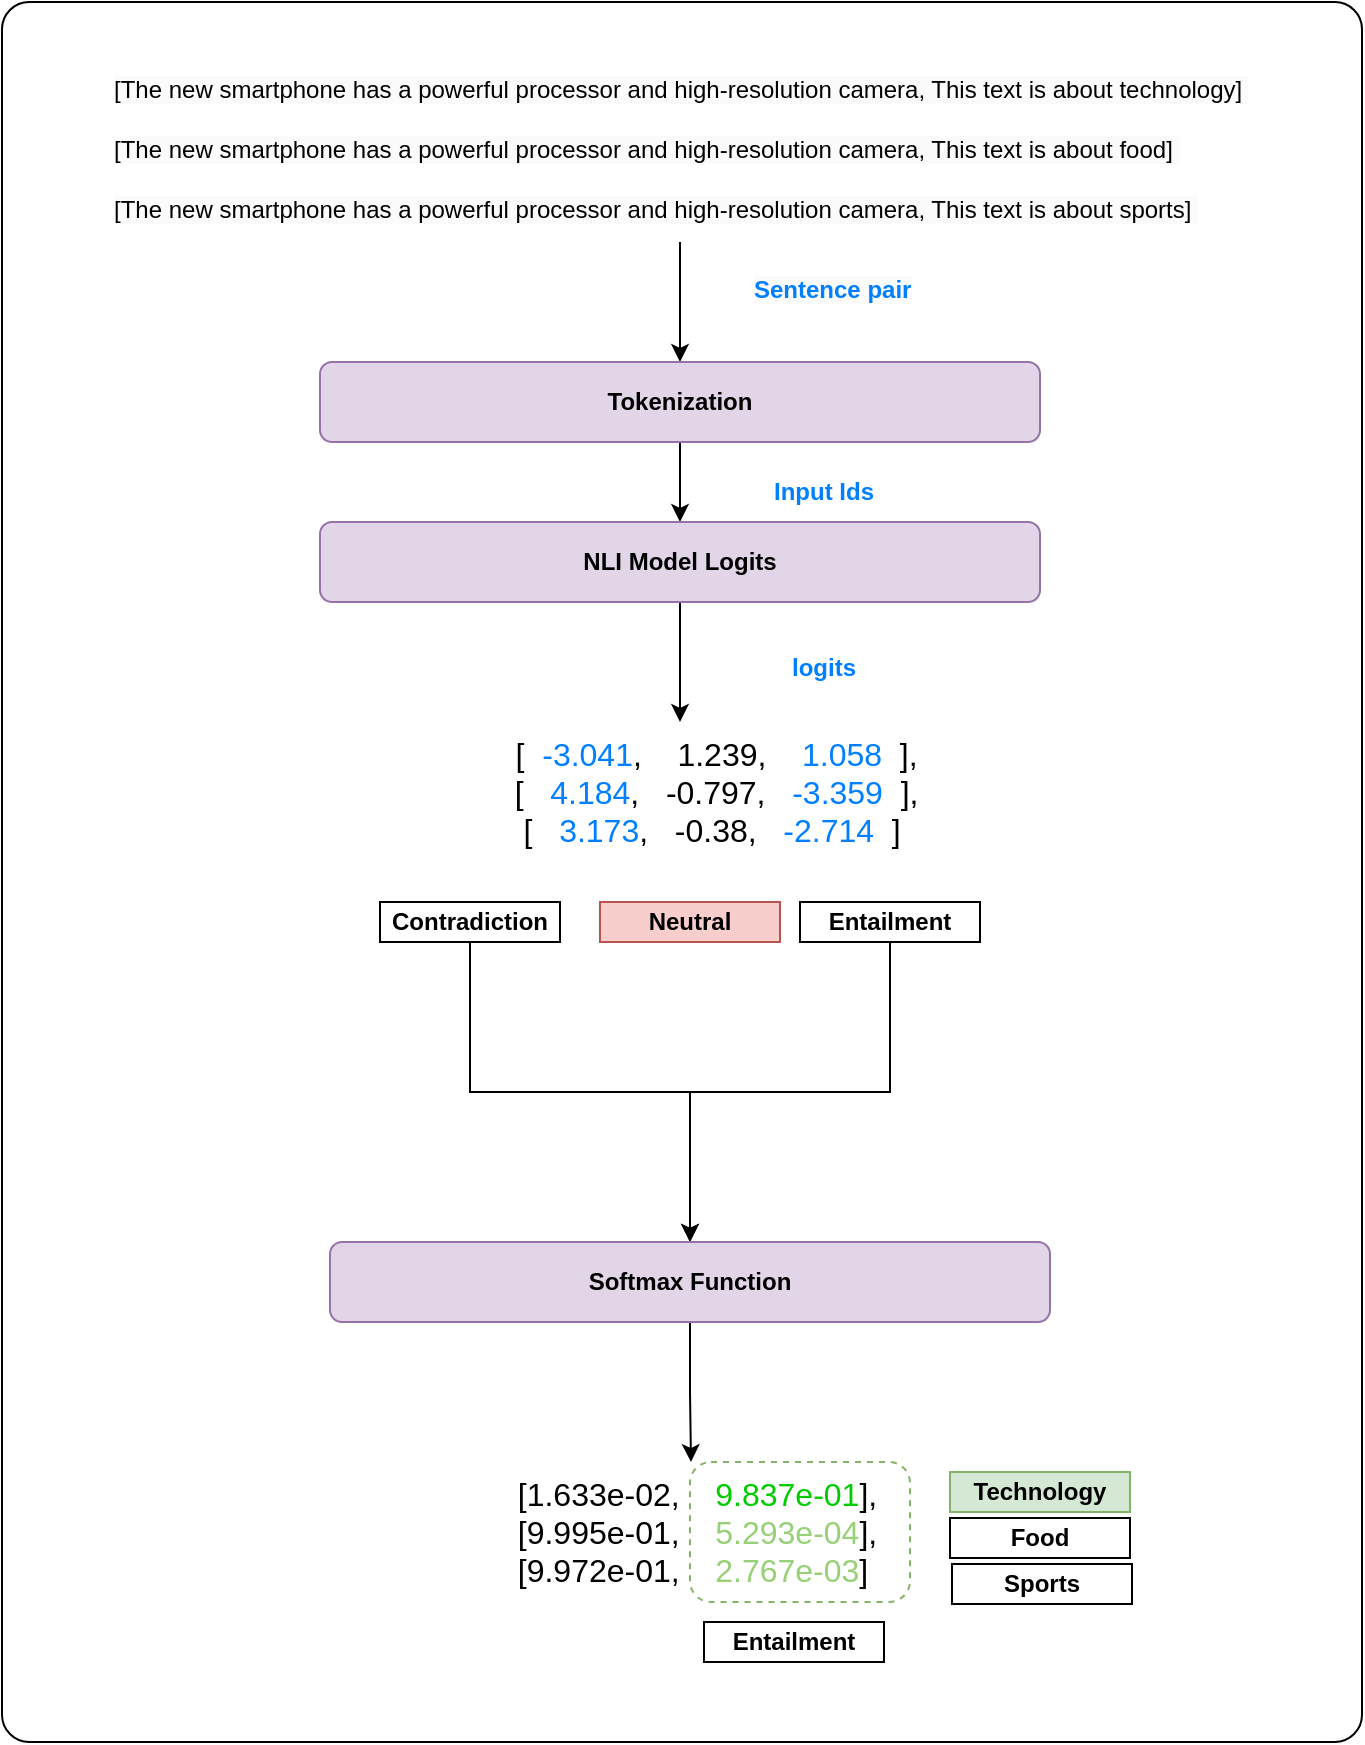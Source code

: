 <mxfile version="24.7.16">
  <diagram name="Page-1" id="Z2tAvbOyLYjq5EB2KuB7">
    <mxGraphModel dx="794" dy="-299" grid="1" gridSize="10" guides="1" tooltips="1" connect="1" arrows="1" fold="1" page="1" pageScale="1" pageWidth="850" pageHeight="1100" math="0" shadow="0">
      <root>
        <mxCell id="0" />
        <mxCell id="1" parent="0" />
        <mxCell id="s7qDoOKbEl8hpaC53gJr-1" value="" style="group" vertex="1" connectable="0" parent="1">
          <mxGeometry x="106" y="1850" width="680" height="870" as="geometry" />
        </mxCell>
        <mxCell id="s7qDoOKbEl8hpaC53gJr-2" value="" style="rounded=1;whiteSpace=wrap;html=1;arcSize=2;" vertex="1" parent="s7qDoOKbEl8hpaC53gJr-1">
          <mxGeometry width="680" height="870" as="geometry" />
        </mxCell>
        <mxCell id="s7qDoOKbEl8hpaC53gJr-3" value="&lt;span style=&quot;color: rgb(0, 0, 0); font-family: Helvetica; font-size: 12px; font-style: normal; font-variant-ligatures: normal; font-variant-caps: normal; font-weight: 400; letter-spacing: normal; orphans: 2; text-align: center; text-indent: 0px; text-transform: none; widows: 2; word-spacing: 0px; -webkit-text-stroke-width: 0px; white-space: normal; background-color: rgb(251, 251, 251); text-decoration-thickness: initial; text-decoration-style: initial; text-decoration-color: initial; display: inline !important; float: none;&quot;&gt;[The new smartphone has a powerful processor and high-resolution camera, This text is about technology]&amp;nbsp;&lt;/span&gt;" style="text;whiteSpace=wrap;html=1;" vertex="1" parent="s7qDoOKbEl8hpaC53gJr-1">
          <mxGeometry x="54" y="30" width="570" height="30" as="geometry" />
        </mxCell>
        <mxCell id="s7qDoOKbEl8hpaC53gJr-4" value="&lt;span style=&quot;color: rgb(0, 0, 0); font-family: Helvetica; font-size: 12px; font-style: normal; font-variant-ligatures: normal; font-variant-caps: normal; font-weight: 400; letter-spacing: normal; orphans: 2; text-align: center; text-indent: 0px; text-transform: none; widows: 2; word-spacing: 0px; -webkit-text-stroke-width: 0px; white-space: normal; background-color: rgb(251, 251, 251); text-decoration-thickness: initial; text-decoration-style: initial; text-decoration-color: initial; display: inline !important; float: none;&quot;&gt;[The new smartphone has a powerful processor and high-resolution camera, This text is about food]&amp;nbsp;&lt;/span&gt;" style="text;whiteSpace=wrap;html=1;" vertex="1" parent="s7qDoOKbEl8hpaC53gJr-1">
          <mxGeometry x="54" y="60" width="570" height="30" as="geometry" />
        </mxCell>
        <mxCell id="s7qDoOKbEl8hpaC53gJr-5" style="edgeStyle=orthogonalEdgeStyle;rounded=0;orthogonalLoop=1;jettySize=auto;html=1;entryX=0.5;entryY=0;entryDx=0;entryDy=0;" edge="1" parent="s7qDoOKbEl8hpaC53gJr-1" source="s7qDoOKbEl8hpaC53gJr-6" target="s7qDoOKbEl8hpaC53gJr-8">
          <mxGeometry relative="1" as="geometry" />
        </mxCell>
        <mxCell id="s7qDoOKbEl8hpaC53gJr-6" value="&lt;span style=&quot;color: rgb(0, 0, 0); font-family: Helvetica; font-size: 12px; font-style: normal; font-variant-ligatures: normal; font-variant-caps: normal; font-weight: 400; letter-spacing: normal; orphans: 2; text-align: center; text-indent: 0px; text-transform: none; widows: 2; word-spacing: 0px; -webkit-text-stroke-width: 0px; white-space: normal; background-color: rgb(251, 251, 251); text-decoration-thickness: initial; text-decoration-style: initial; text-decoration-color: initial; display: inline !important; float: none;&quot;&gt;[The new smartphone has a powerful processor and high-resolution camera, This text is about sports]&amp;nbsp;&lt;/span&gt;" style="text;whiteSpace=wrap;html=1;" vertex="1" parent="s7qDoOKbEl8hpaC53gJr-1">
          <mxGeometry x="54" y="90" width="570" height="30" as="geometry" />
        </mxCell>
        <mxCell id="s7qDoOKbEl8hpaC53gJr-7" style="edgeStyle=orthogonalEdgeStyle;rounded=0;orthogonalLoop=1;jettySize=auto;html=1;" edge="1" parent="s7qDoOKbEl8hpaC53gJr-1" source="s7qDoOKbEl8hpaC53gJr-8" target="s7qDoOKbEl8hpaC53gJr-11">
          <mxGeometry relative="1" as="geometry" />
        </mxCell>
        <mxCell id="s7qDoOKbEl8hpaC53gJr-8" value="&lt;b&gt;Tokenization&lt;/b&gt;" style="rounded=1;whiteSpace=wrap;html=1;fillColor=#e1d5e7;strokeColor=#9673a6;" vertex="1" parent="s7qDoOKbEl8hpaC53gJr-1">
          <mxGeometry x="159" y="180" width="360" height="40" as="geometry" />
        </mxCell>
        <mxCell id="s7qDoOKbEl8hpaC53gJr-9" value="&lt;b style=&quot;forced-color-adjust: none; color: rgb(0, 0, 0); font-family: Helvetica; font-size: 12px; font-style: normal; font-variant-ligatures: normal; font-variant-caps: normal; letter-spacing: normal; orphans: 2; text-align: center; text-indent: 0px; text-transform: none; widows: 2; word-spacing: 0px; -webkit-text-stroke-width: 0px; white-space: normal; background-color: rgb(251, 251, 251); text-decoration-thickness: initial; text-decoration-style: initial; text-decoration-color: initial;&quot;&gt;&lt;font color=&quot;#007fff&quot; style=&quot;forced-color-adjust: none;&quot;&gt;Sentence pair&lt;/font&gt;&lt;/b&gt;" style="text;whiteSpace=wrap;html=1;" vertex="1" parent="s7qDoOKbEl8hpaC53gJr-1">
          <mxGeometry x="374" y="130" width="110" height="40" as="geometry" />
        </mxCell>
        <mxCell id="s7qDoOKbEl8hpaC53gJr-10" style="edgeStyle=orthogonalEdgeStyle;rounded=0;orthogonalLoop=1;jettySize=auto;html=1;" edge="1" parent="s7qDoOKbEl8hpaC53gJr-1" source="s7qDoOKbEl8hpaC53gJr-11" target="s7qDoOKbEl8hpaC53gJr-13">
          <mxGeometry relative="1" as="geometry" />
        </mxCell>
        <mxCell id="s7qDoOKbEl8hpaC53gJr-11" value="&lt;b&gt;NLI Model Logits&lt;/b&gt;" style="rounded=1;whiteSpace=wrap;html=1;fillColor=#e1d5e7;strokeColor=#9673a6;" vertex="1" parent="s7qDoOKbEl8hpaC53gJr-1">
          <mxGeometry x="159" y="260" width="360" height="40" as="geometry" />
        </mxCell>
        <mxCell id="s7qDoOKbEl8hpaC53gJr-12" value="&lt;b&gt;&lt;font color=&quot;#007fff&quot;&gt;Input Ids&lt;/font&gt;&lt;/b&gt;" style="text;html=1;align=center;verticalAlign=middle;whiteSpace=wrap;rounded=0;" vertex="1" parent="s7qDoOKbEl8hpaC53gJr-1">
          <mxGeometry x="381" y="230" width="60" height="30" as="geometry" />
        </mxCell>
        <mxCell id="s7qDoOKbEl8hpaC53gJr-13" value="&lt;div style=&quot;font-size: 16px;&quot;&gt;&lt;font style=&quot;font-size: 16px;&quot;&gt;&amp;nbsp; &amp;nbsp; &amp;nbsp; &amp;nbsp; [&amp;nbsp; &lt;font color=&quot;#007fff&quot;&gt;-3.041&lt;/font&gt;,&amp;nbsp; &amp;nbsp; 1.239,&amp;nbsp; &amp;nbsp;&amp;nbsp;&lt;font color=&quot;#007fff&quot;&gt;1.058&lt;/font&gt;&lt;font color=&quot;#00cc00&quot;&gt;&amp;nbsp;&amp;nbsp;&lt;/font&gt;],&lt;/font&gt;&lt;/div&gt;&lt;div style=&quot;font-size: 16px;&quot;&gt;&lt;font style=&quot;font-size: 16px;&quot;&gt;&amp;nbsp; &amp;nbsp; &amp;nbsp; &amp;nbsp; [&amp;nbsp; &amp;nbsp;&lt;font color=&quot;#007fff&quot;&gt;4.184&lt;/font&gt;,&amp;nbsp; &amp;nbsp;-0.797,&amp;nbsp; &lt;font color=&quot;#007fff&quot;&gt;&amp;nbsp;-3.359&amp;nbsp;&lt;/font&gt;&lt;font color=&quot;#00cc00&quot;&gt;&amp;nbsp;&lt;/font&gt;],&lt;/font&gt;&lt;/div&gt;&lt;div style=&quot;font-size: 16px;&quot;&gt;&lt;font style=&quot;font-size: 16px;&quot;&gt;&amp;nbsp; &amp;nbsp; &amp;nbsp; &amp;nbsp;[&amp;nbsp; &amp;nbsp;&lt;font color=&quot;#007fff&quot;&gt;3.173&lt;/font&gt;,&amp;nbsp; &amp;nbsp;-0.38,&amp;nbsp; &amp;nbsp;&lt;font color=&quot;#007fff&quot;&gt;-2.714&amp;nbsp;&lt;/font&gt;&lt;font color=&quot;#00cc00&quot;&gt;&amp;nbsp;&lt;/font&gt;]&lt;/font&gt;&lt;/div&gt;" style="text;html=1;align=center;verticalAlign=middle;resizable=0;points=[];autosize=1;strokeColor=none;fillColor=none;" vertex="1" parent="s7qDoOKbEl8hpaC53gJr-1">
          <mxGeometry x="194" y="360" width="290" height="70" as="geometry" />
        </mxCell>
        <mxCell id="s7qDoOKbEl8hpaC53gJr-14" style="edgeStyle=orthogonalEdgeStyle;rounded=0;orthogonalLoop=1;jettySize=auto;html=1;" edge="1" parent="s7qDoOKbEl8hpaC53gJr-1" source="s7qDoOKbEl8hpaC53gJr-15" target="s7qDoOKbEl8hpaC53gJr-21">
          <mxGeometry relative="1" as="geometry" />
        </mxCell>
        <mxCell id="s7qDoOKbEl8hpaC53gJr-15" value="&lt;b&gt;Contradiction&lt;/b&gt;" style="rounded=0;whiteSpace=wrap;html=1;" vertex="1" parent="s7qDoOKbEl8hpaC53gJr-1">
          <mxGeometry x="189" y="450" width="90" height="20" as="geometry" />
        </mxCell>
        <mxCell id="s7qDoOKbEl8hpaC53gJr-16" style="edgeStyle=orthogonalEdgeStyle;rounded=0;orthogonalLoop=1;jettySize=auto;html=1;" edge="1" parent="s7qDoOKbEl8hpaC53gJr-1" source="s7qDoOKbEl8hpaC53gJr-17" target="s7qDoOKbEl8hpaC53gJr-21">
          <mxGeometry relative="1" as="geometry" />
        </mxCell>
        <mxCell id="s7qDoOKbEl8hpaC53gJr-17" value="&lt;b&gt;Entailment&lt;/b&gt;" style="rounded=0;whiteSpace=wrap;html=1;" vertex="1" parent="s7qDoOKbEl8hpaC53gJr-1">
          <mxGeometry x="399" y="450" width="90" height="20" as="geometry" />
        </mxCell>
        <mxCell id="s7qDoOKbEl8hpaC53gJr-18" value="&lt;b&gt;Neutral&lt;/b&gt;" style="rounded=0;whiteSpace=wrap;html=1;fillColor=#f8cecc;strokeColor=#b85450;" vertex="1" parent="s7qDoOKbEl8hpaC53gJr-1">
          <mxGeometry x="299" y="450" width="90" height="20" as="geometry" />
        </mxCell>
        <mxCell id="s7qDoOKbEl8hpaC53gJr-19" value="&lt;b&gt;&lt;font color=&quot;#007fff&quot;&gt;logits&lt;/font&gt;&lt;/b&gt;" style="text;html=1;align=center;verticalAlign=middle;whiteSpace=wrap;rounded=0;" vertex="1" parent="s7qDoOKbEl8hpaC53gJr-1">
          <mxGeometry x="381" y="318" width="60" height="30" as="geometry" />
        </mxCell>
        <mxCell id="s7qDoOKbEl8hpaC53gJr-20" style="edgeStyle=orthogonalEdgeStyle;rounded=0;orthogonalLoop=1;jettySize=auto;html=1;" edge="1" parent="s7qDoOKbEl8hpaC53gJr-1" source="s7qDoOKbEl8hpaC53gJr-21" target="s7qDoOKbEl8hpaC53gJr-22">
          <mxGeometry relative="1" as="geometry" />
        </mxCell>
        <mxCell id="s7qDoOKbEl8hpaC53gJr-21" value="&lt;b&gt;Softmax Function&lt;/b&gt;" style="rounded=1;whiteSpace=wrap;html=1;fillColor=#e1d5e7;strokeColor=#9673a6;" vertex="1" parent="s7qDoOKbEl8hpaC53gJr-1">
          <mxGeometry x="164" y="620" width="360" height="40" as="geometry" />
        </mxCell>
        <mxCell id="s7qDoOKbEl8hpaC53gJr-22" value="&lt;div style=&quot;font-size: 16px;&quot;&gt;&lt;div&gt;&amp;nbsp;[1.633e-02,&amp;nbsp; &amp;nbsp;&amp;nbsp;&lt;font color=&quot;#00cc00&quot;&gt;9.837e-01&lt;/font&gt;],&lt;/div&gt;&lt;div&gt;&amp;nbsp;[9.995e-01,&amp;nbsp; &amp;nbsp;&amp;nbsp;&lt;font color=&quot;#97d077&quot;&gt;5.293e-04&lt;/font&gt;],&lt;/div&gt;&lt;div&gt;&lt;span style=&quot;background-color: initial;&quot;&gt;[9.972e-01,&amp;nbsp; &amp;nbsp;&amp;nbsp;&lt;font color=&quot;#97d077&quot;&gt;2.767e-03&lt;/font&gt;]&lt;/span&gt;&lt;/div&gt;&lt;/div&gt;" style="text;html=1;align=center;verticalAlign=middle;resizable=0;points=[];autosize=1;strokeColor=none;fillColor=none;" vertex="1" parent="s7qDoOKbEl8hpaC53gJr-1">
          <mxGeometry x="229.5" y="730" width="230" height="70" as="geometry" />
        </mxCell>
        <mxCell id="s7qDoOKbEl8hpaC53gJr-23" value="&lt;b&gt;Entailment&lt;/b&gt;" style="rounded=0;whiteSpace=wrap;html=1;" vertex="1" parent="s7qDoOKbEl8hpaC53gJr-1">
          <mxGeometry x="351" y="810" width="90" height="20" as="geometry" />
        </mxCell>
        <mxCell id="s7qDoOKbEl8hpaC53gJr-24" value="" style="rounded=1;whiteSpace=wrap;html=1;fillColor=none;dashed=1;strokeColor=#82b366;" vertex="1" parent="s7qDoOKbEl8hpaC53gJr-1">
          <mxGeometry x="344" y="730" width="110" height="70" as="geometry" />
        </mxCell>
        <mxCell id="s7qDoOKbEl8hpaC53gJr-25" value="&lt;b&gt;Technology&lt;/b&gt;" style="rounded=0;whiteSpace=wrap;html=1;fillColor=#d5e8d4;strokeColor=#82b366;" vertex="1" parent="s7qDoOKbEl8hpaC53gJr-1">
          <mxGeometry x="474" y="735" width="90" height="20" as="geometry" />
        </mxCell>
        <mxCell id="s7qDoOKbEl8hpaC53gJr-26" value="&lt;b&gt;Food&lt;/b&gt;" style="rounded=0;whiteSpace=wrap;html=1;" vertex="1" parent="s7qDoOKbEl8hpaC53gJr-1">
          <mxGeometry x="474" y="758" width="90" height="20" as="geometry" />
        </mxCell>
        <mxCell id="s7qDoOKbEl8hpaC53gJr-27" value="&lt;b&gt;Sports&lt;/b&gt;" style="rounded=0;whiteSpace=wrap;html=1;" vertex="1" parent="s7qDoOKbEl8hpaC53gJr-1">
          <mxGeometry x="475" y="781" width="90" height="20" as="geometry" />
        </mxCell>
      </root>
    </mxGraphModel>
  </diagram>
</mxfile>
